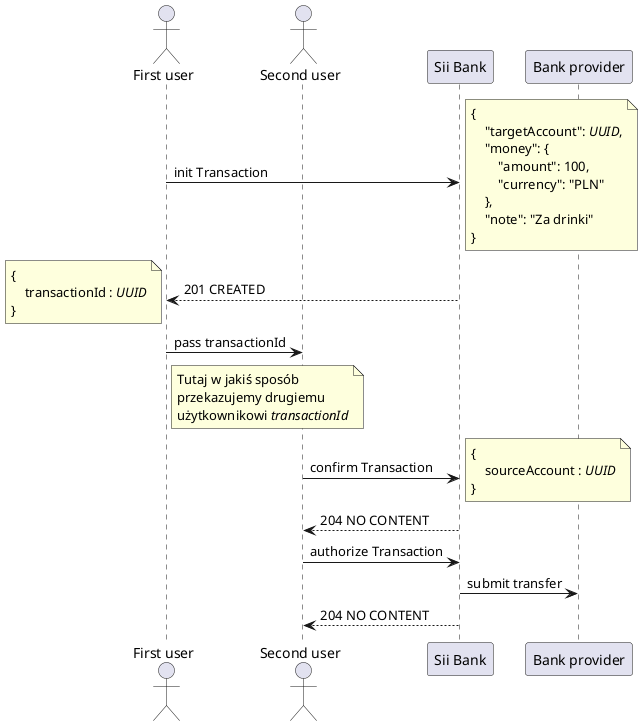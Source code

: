 @startuml

actor "First user" as FU
actor "Second user" as SU
participant "Sii Bank" as BE
participant "Bank provider" as BP


FU -> BE : init Transaction
note right
{
    "targetAccount": //UUID//,
    "money": {
        "amount": 100,
        "currency": "PLN"
    },
    "note": "Za drinki"
}
end note
return 201 CREATED
note left
{
    transactionId : //UUID//
}
end note

FU -> SU : pass transactionId
note right of FU
Tutaj w jakiś sposób
przekazujemy drugiemu
użytkownikowi //transactionId//
end note

SU -> BE : confirm Transaction
note right
{
    sourceAccount : //UUID//
}
end note
return 204 NO CONTENT
SU -> BE : authorize Transaction
BE -> BP : submit transfer
BE --> SU : 204 NO CONTENT

@enduml
